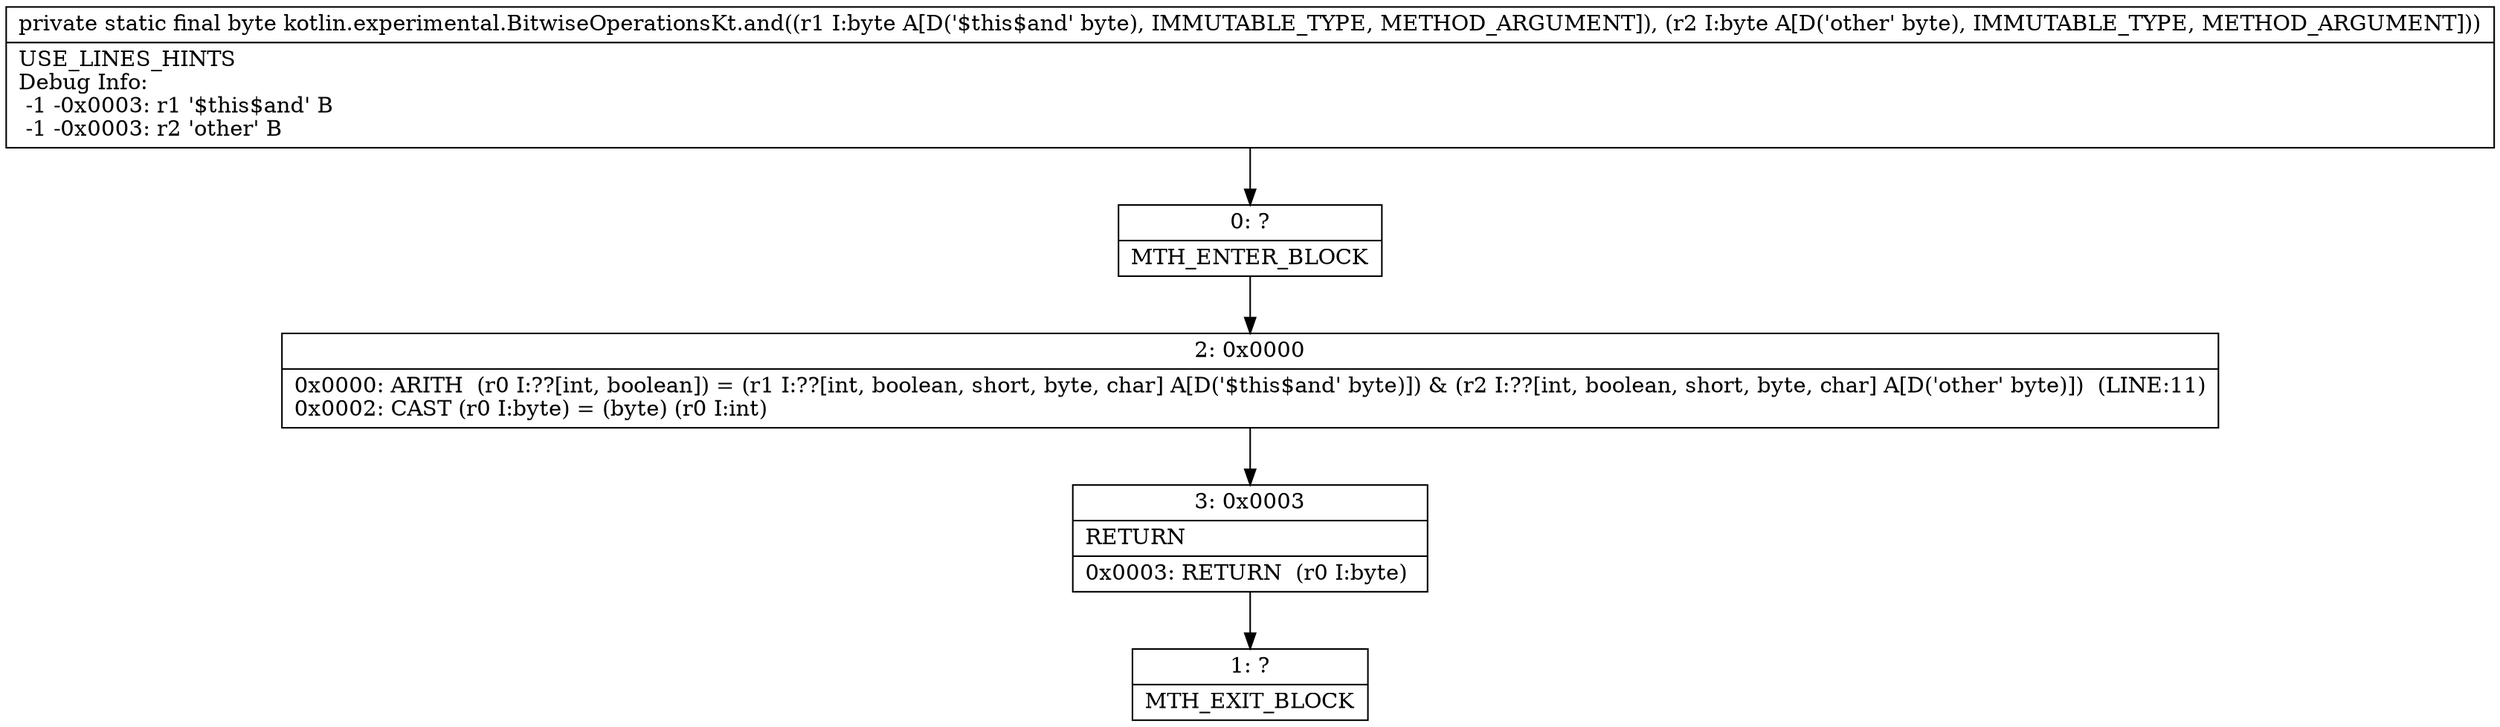 digraph "CFG forkotlin.experimental.BitwiseOperationsKt.and(BB)B" {
Node_0 [shape=record,label="{0\:\ ?|MTH_ENTER_BLOCK\l}"];
Node_2 [shape=record,label="{2\:\ 0x0000|0x0000: ARITH  (r0 I:??[int, boolean]) = (r1 I:??[int, boolean, short, byte, char] A[D('$this$and' byte)]) & (r2 I:??[int, boolean, short, byte, char] A[D('other' byte)])  (LINE:11)\l0x0002: CAST (r0 I:byte) = (byte) (r0 I:int) \l}"];
Node_3 [shape=record,label="{3\:\ 0x0003|RETURN\l|0x0003: RETURN  (r0 I:byte) \l}"];
Node_1 [shape=record,label="{1\:\ ?|MTH_EXIT_BLOCK\l}"];
MethodNode[shape=record,label="{private static final byte kotlin.experimental.BitwiseOperationsKt.and((r1 I:byte A[D('$this$and' byte), IMMUTABLE_TYPE, METHOD_ARGUMENT]), (r2 I:byte A[D('other' byte), IMMUTABLE_TYPE, METHOD_ARGUMENT]))  | USE_LINES_HINTS\lDebug Info:\l  \-1 \-0x0003: r1 '$this$and' B\l  \-1 \-0x0003: r2 'other' B\l}"];
MethodNode -> Node_0;Node_0 -> Node_2;
Node_2 -> Node_3;
Node_3 -> Node_1;
}

